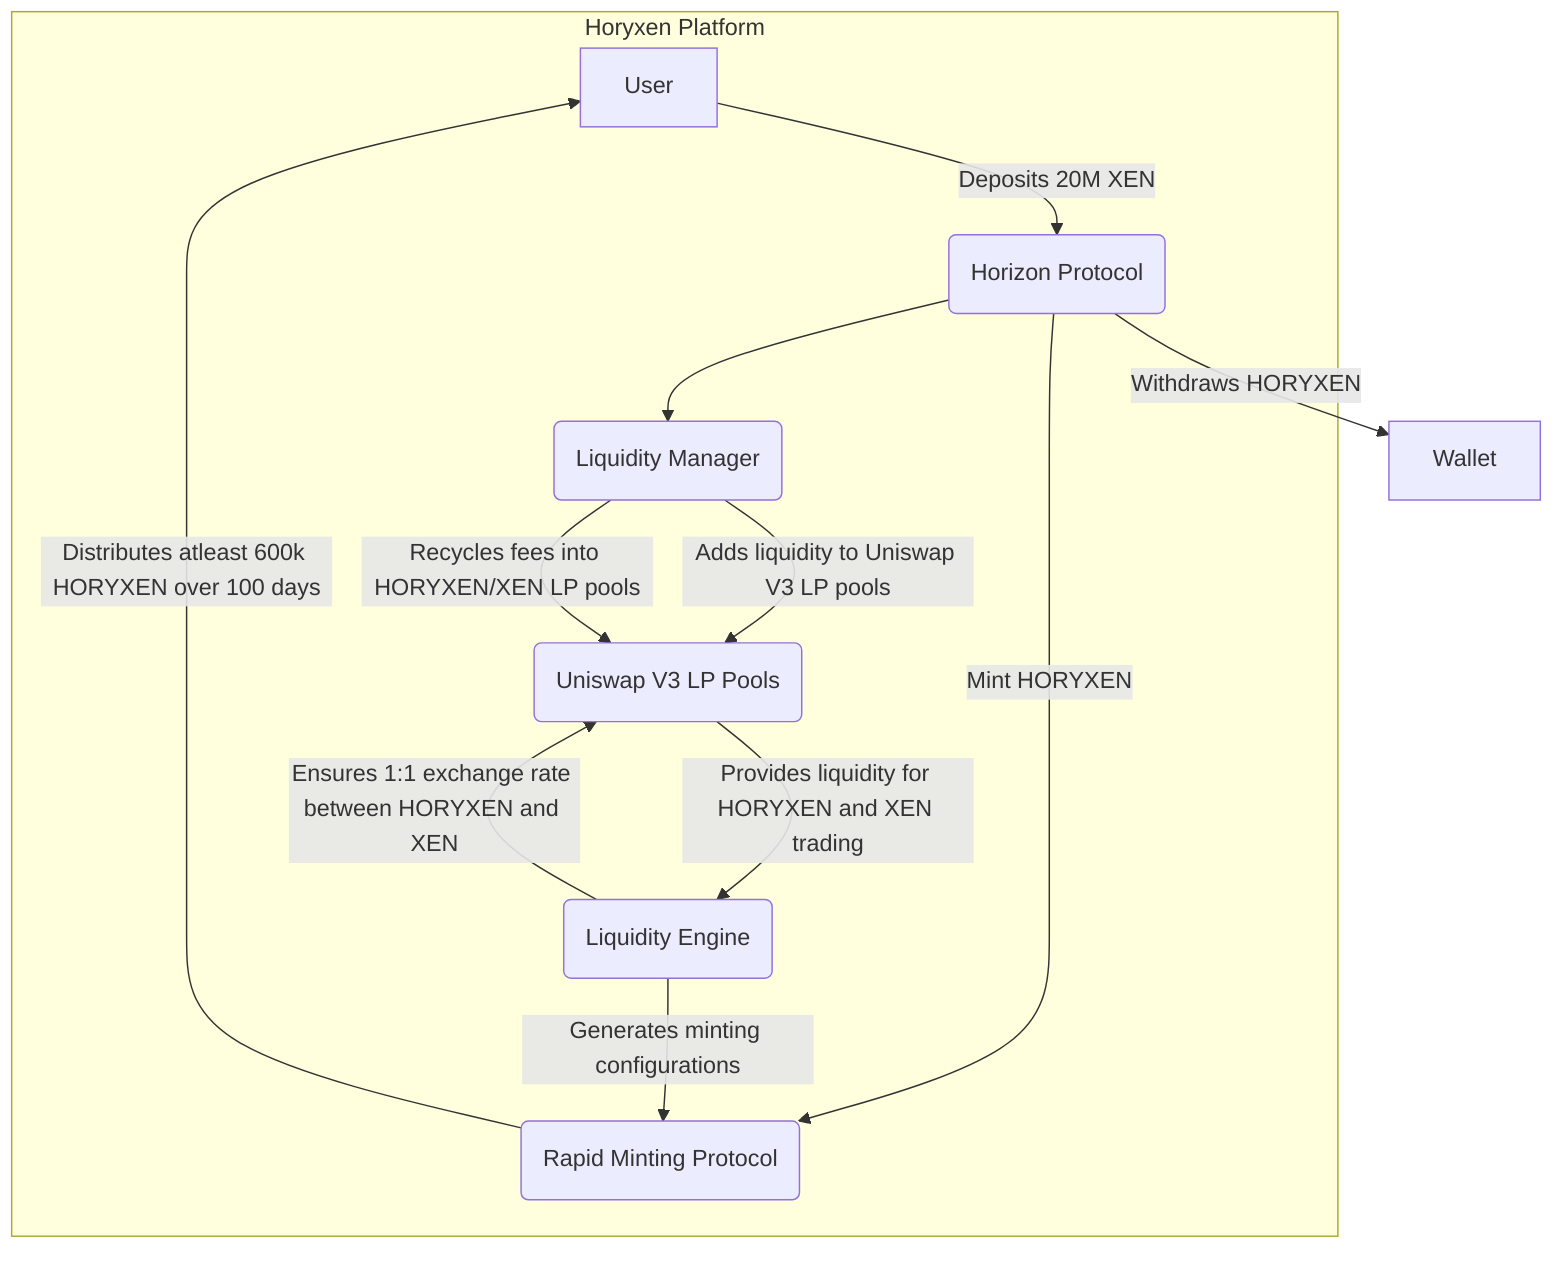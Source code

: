 flowchart TD
  subgraph Horyxen Platform
        User -- Deposits 20M XEN --> HorizonProtocol(Horizon Protocol) --> LiquidityManager(Liquidity Manager)
        HorizonProtocol(Horizon Protocol) -- Mint HORYXEN --> RapidMintingProtocol(Rapid Minting Protocol)
        LiquidityEngine -- Generates minting configurations --> RapidMintingProtocol(Rapid Minting Protocol)
        LiquidityEngine -- Ensures 1:1 exchange rate between HORYXEN and XEN --> UniswapV3LP(Uniswap V3 LP Pools)
        LiquidityManager -- Adds liquidity to Uniswap V3 LP pools --> UniswapV3LP(Uniswap V3 LP Pools)
        LiquidityManager -- Recycles fees into HORYXEN/XEN LP pools --> UniswapV3LP
        RapidMintingProtocol -- Distributes atleast 600k HORYXEN over 100 days --> User
        UniswapV3LP -- Provides liquidity for HORYXEN and XEN trading --> LiquidityEngine(Liquidity Engine)
    end
    HorizonProtocol(Horizon Protocol) -->|Withdraws HORYXEN| Wallet